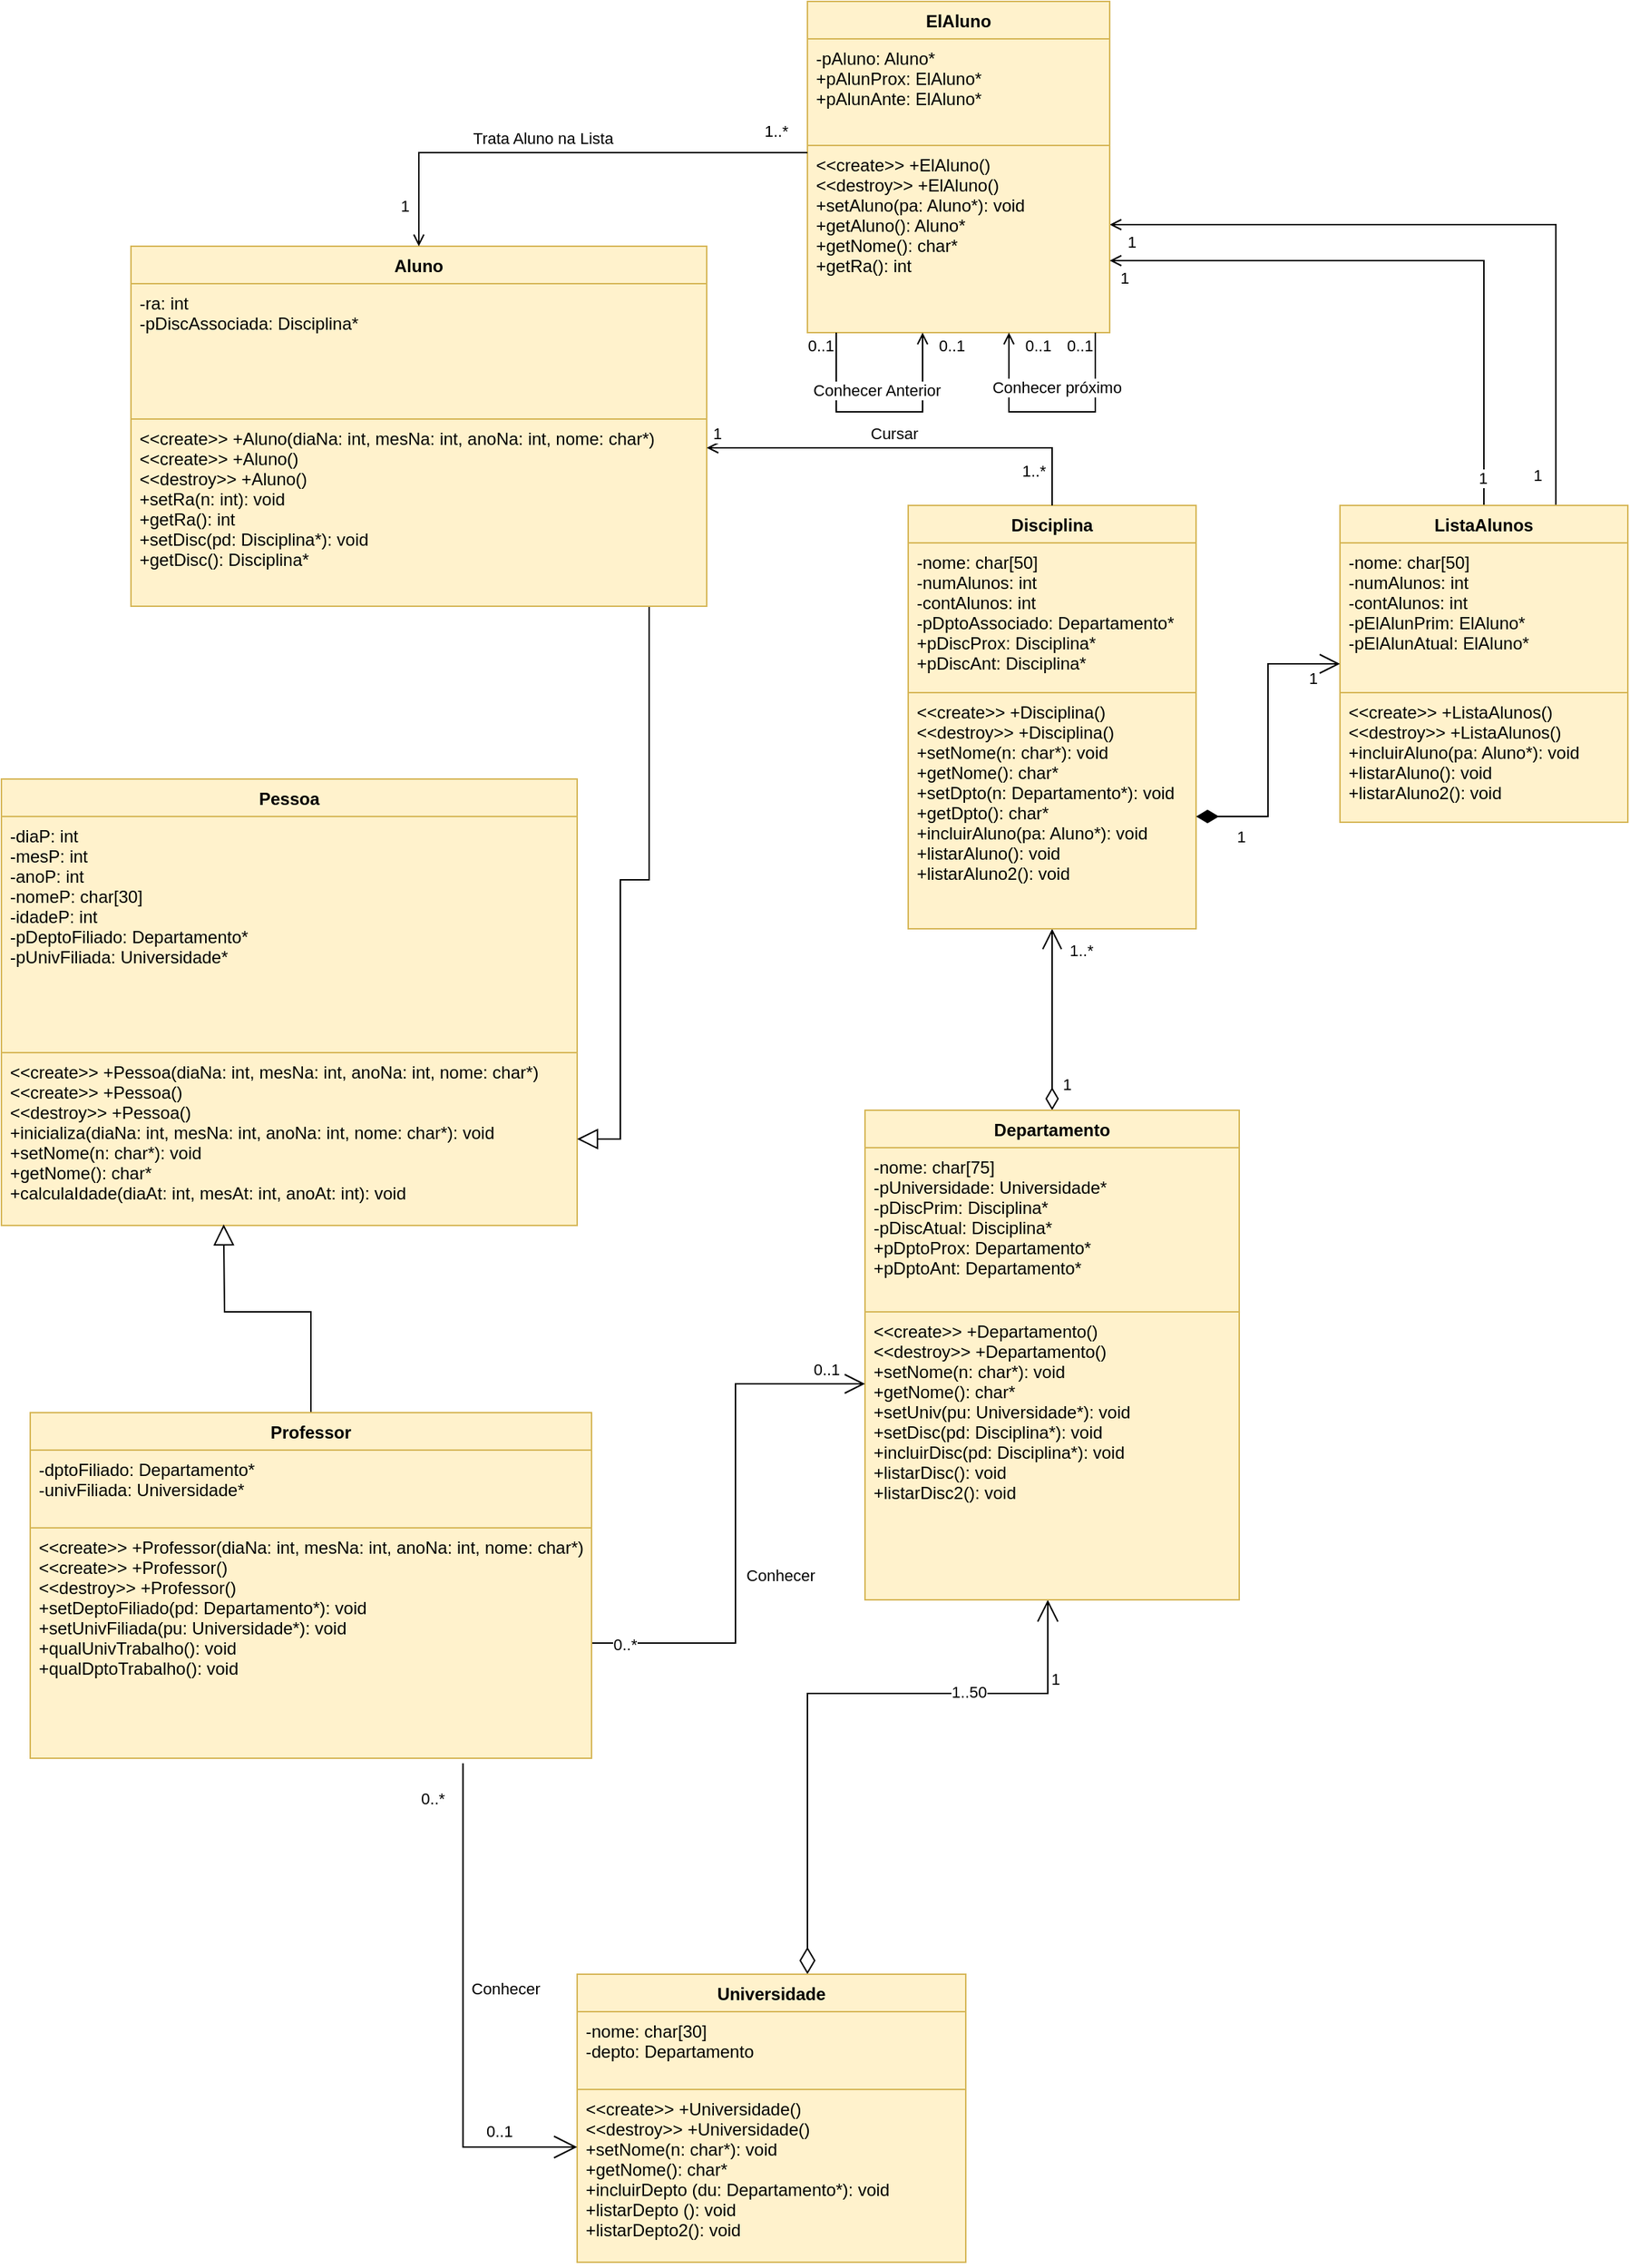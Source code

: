 <mxfile version="14.6.13" type="device"><diagram id="qYMafPItGjKfrApLNsQe" name="Page-1"><mxGraphModel dx="723" dy="420" grid="1" gridSize="10" guides="1" tooltips="1" connect="1" arrows="1" fold="1" page="1" pageScale="1" pageWidth="4000" pageHeight="3000" math="0" shadow="0"><root><mxCell id="0"/><mxCell id="1" parent="0"/><mxCell id="BhFZewp3l8CSvN8DeuE0-1" value="Pessoa" style="swimlane;fontStyle=1;align=center;verticalAlign=top;childLayout=stackLayout;horizontal=1;startSize=26;horizontalStack=0;resizeParent=1;resizeParentMax=0;resizeLast=0;collapsible=1;marginBottom=0;rounded=0;fillColor=#fff2cc;strokeColor=#d6b656;" parent="1" vertex="1"><mxGeometry x="1000" y="790" width="400" height="310" as="geometry"><mxRectangle x="300" y="220" width="70" height="26" as="alternateBounds"/></mxGeometry></mxCell><mxCell id="BhFZewp3l8CSvN8DeuE0-2" value="-diaP: int&#10;-mesP: int&#10;-anoP: int&#10;-nomeP: char[30]&#10;-idadeP: int&#10;-pDeptoFiliado: Departamento*&#10;-pUnivFiliada: Universidade* " style="text;strokeColor=#d6b656;fillColor=#fff2cc;align=left;verticalAlign=top;spacingLeft=4;spacingRight=4;overflow=hidden;rotatable=0;points=[[0,0.5],[1,0.5]];portConstraint=eastwest;" parent="BhFZewp3l8CSvN8DeuE0-1" vertex="1"><mxGeometry y="26" width="400" height="164" as="geometry"/></mxCell><mxCell id="BhFZewp3l8CSvN8DeuE0-3" value="&lt;&lt;create&gt;&gt; +Pessoa(diaNa: int, mesNa: int, anoNa: int, nome: char*)&#10;&lt;&lt;create&gt;&gt; +Pessoa()&#10;&lt;&lt;destroy&gt;&gt; +Pessoa()&#10;+inicializa(diaNa: int, mesNa: int, anoNa: int, nome: char*): void&#10;+setNome(n: char*): void&#10;+getNome(): char*&#10;+calculaIdade(diaAt: int, mesAt: int, anoAt: int): void&#10;&#10;" style="text;strokeColor=#d6b656;fillColor=#fff2cc;align=left;verticalAlign=top;spacingLeft=4;spacingRight=4;overflow=hidden;rotatable=0;points=[[0,0.5],[1,0.5]];portConstraint=eastwest;" parent="BhFZewp3l8CSvN8DeuE0-1" vertex="1"><mxGeometry y="190" width="400" height="120" as="geometry"/></mxCell><mxCell id="BhFZewp3l8CSvN8DeuE0-4" style="edgeStyle=orthogonalEdgeStyle;rounded=0;sketch=0;orthogonalLoop=1;jettySize=auto;html=1;fontSize=11;fontColor=#000000;startArrow=diamondThin;startFill=0;endArrow=open;endFill=0;strokeColor=#000000;strokeWidth=1;endSize=13;startSize=16;targetPerimeterSpacing=0;" parent="1" source="BhFZewp3l8CSvN8DeuE0-7" target="BhFZewp3l8CSvN8DeuE0-16" edge="1"><mxGeometry relative="1" as="geometry"><mxPoint x="1556" y="1580" as="sourcePoint"/><Array as="points"><mxPoint x="1560" y="1425"/><mxPoint x="1727" y="1425"/></Array><mxPoint x="1727" y="1191" as="targetPoint"/></mxGeometry></mxCell><mxCell id="BhFZewp3l8CSvN8DeuE0-5" value="1" style="edgeLabel;html=1;align=center;verticalAlign=middle;resizable=0;points=[];fontSize=11;fontColor=#000000;labelBackgroundColor=none;" parent="BhFZewp3l8CSvN8DeuE0-4" vertex="1" connectable="0"><mxGeometry x="-0.377" relative="1" as="geometry"><mxPoint x="-31" y="175" as="offset"/></mxGeometry></mxCell><mxCell id="BhFZewp3l8CSvN8DeuE0-6" value="1" style="edgeLabel;html=1;align=center;verticalAlign=middle;resizable=0;points=[];fontSize=11;fontColor=#000000;labelBackgroundColor=none;" parent="BhFZewp3l8CSvN8DeuE0-4" vertex="1" connectable="0"><mxGeometry x="0.687" y="1" relative="1" as="geometry"><mxPoint x="7" y="-9" as="offset"/></mxGeometry></mxCell><mxCell id="Qc7R3Tu9R6IJGRE7i9fK-4" value="1..50" style="edgeLabel;html=1;align=center;verticalAlign=middle;resizable=0;points=[];" parent="BhFZewp3l8CSvN8DeuE0-4" vertex="1" connectable="0"><mxGeometry x="0.508" y="1" relative="1" as="geometry"><mxPoint x="-15" as="offset"/></mxGeometry></mxCell><mxCell id="BhFZewp3l8CSvN8DeuE0-7" value="Universidade" style="swimlane;fontStyle=1;align=center;verticalAlign=top;childLayout=stackLayout;horizontal=1;startSize=26;horizontalStack=0;resizeParent=1;resizeParentMax=0;resizeLast=0;collapsible=1;marginBottom=0;rounded=0;fillColor=#fff2cc;strokeColor=#d6b656;allowArrows=1;" parent="1" vertex="1"><mxGeometry x="1400" y="1620" width="270" height="200" as="geometry"/></mxCell><mxCell id="BhFZewp3l8CSvN8DeuE0-8" value="-nome: char[30]&#10;-depto: Departamento" style="text;strokeColor=#d6b656;fillColor=#fff2cc;align=left;verticalAlign=top;spacingLeft=4;spacingRight=4;overflow=hidden;rotatable=0;points=[[0,0.5],[1,0.5]];portConstraint=eastwest;" parent="BhFZewp3l8CSvN8DeuE0-7" vertex="1"><mxGeometry y="26" width="270" height="54" as="geometry"/></mxCell><mxCell id="BhFZewp3l8CSvN8DeuE0-10" value="&lt;&lt;create&gt;&gt; +Universidade()&#10;&lt;&lt;destroy&gt;&gt; +Universidade()&#10;+setNome(n: char*): void&#10;+getNome(): char*&#10;+incluirDepto (du: Departamento*): void&#10;+listarDepto (): void&#10;+listarDepto2(): void" style="text;strokeColor=#d6b656;fillColor=#fff2cc;align=left;verticalAlign=top;spacingLeft=4;spacingRight=4;overflow=hidden;rotatable=0;points=[[0,0.5],[1,0.5]];portConstraint=eastwest;" parent="BhFZewp3l8CSvN8DeuE0-7" vertex="1"><mxGeometry y="80" width="270" height="120" as="geometry"/></mxCell><mxCell id="BhFZewp3l8CSvN8DeuE0-11" value="0..1" style="endArrow=none;html=1;endSize=12;startArrow=open;startSize=14;startFill=0;align=left;verticalAlign=bottom;fontColor=#000000;strokeWidth=1;sketch=0;fixDash=0;editable=1;perimeterSpacing=0;deletable=1;endFill=0;fontSize=11;labelBorderColor=none;rounded=0;jumpStyle=none;anchorPointDirection=1;bendable=0;movable=1;jumpSize=7;edgeStyle=orthogonalEdgeStyle;entryX=0.771;entryY=1.022;entryDx=0;entryDy=0;entryPerimeter=0;" parent="1" source="BhFZewp3l8CSvN8DeuE0-10" target="BhFZewp3l8CSvN8DeuE0-23" edge="1"><mxGeometry x="-0.621" y="-2" relative="1" as="geometry"><mxPoint x="1587" y="945" as="sourcePoint"/><mxPoint x="1470" y="980" as="targetPoint"/><mxPoint as="offset"/><Array as="points"><mxPoint x="1321" y="1740"/></Array></mxGeometry></mxCell><mxCell id="BhFZewp3l8CSvN8DeuE0-12" value="0..*" style="edgeLabel;align=center;verticalAlign=middle;resizable=0;points=[];fontSize=11;fontColor=#000000;labelBackgroundColor=none;" parent="BhFZewp3l8CSvN8DeuE0-11" vertex="1" connectable="0"><mxGeometry x="0.644" relative="1" as="geometry"><mxPoint x="-21" y="-38" as="offset"/></mxGeometry></mxCell><mxCell id="BhFZewp3l8CSvN8DeuE0-13" value="Conhecer" style="edgeLabel;html=1;align=center;verticalAlign=middle;resizable=0;points=[];fontSize=11;fontColor=#000000;labelBackgroundColor=none;" parent="BhFZewp3l8CSvN8DeuE0-11" vertex="1" connectable="0"><mxGeometry x="0.158" y="3" relative="1" as="geometry"><mxPoint x="32" y="10" as="offset"/></mxGeometry></mxCell><mxCell id="rYeUWZpPG_Im6C7Gu2cG-5" style="edgeStyle=orthogonalEdgeStyle;rounded=0;orthogonalLoop=1;jettySize=auto;html=1;endSize=12;endArrow=open;endFill=0;startArrow=diamondThin;startFill=0;startSize=13;" parent="1" source="BhFZewp3l8CSvN8DeuE0-14" target="rYeUWZpPG_Im6C7Gu2cG-3" edge="1"><mxGeometry relative="1" as="geometry"><Array as="points"><mxPoint x="1730" y="960"/><mxPoint x="1730" y="960"/></Array></mxGeometry></mxCell><mxCell id="rYeUWZpPG_Im6C7Gu2cG-6" value="1" style="edgeLabel;html=1;align=center;verticalAlign=middle;resizable=0;points=[];" parent="rYeUWZpPG_Im6C7Gu2cG-5" vertex="1" connectable="0"><mxGeometry x="-0.714" y="1" relative="1" as="geometry"><mxPoint x="11" as="offset"/></mxGeometry></mxCell><mxCell id="rYeUWZpPG_Im6C7Gu2cG-7" value="1..*" style="edgeLabel;html=1;align=center;verticalAlign=middle;resizable=0;points=[];" parent="rYeUWZpPG_Im6C7Gu2cG-5" vertex="1" connectable="0"><mxGeometry x="0.771" y="-1" relative="1" as="geometry"><mxPoint x="19" as="offset"/></mxGeometry></mxCell><mxCell id="BhFZewp3l8CSvN8DeuE0-14" value="Departamento" style="swimlane;fontStyle=1;align=center;verticalAlign=top;childLayout=stackLayout;horizontal=1;startSize=26;horizontalStack=0;resizeParent=1;resizeParentMax=0;resizeLast=0;collapsible=1;marginBottom=0;rounded=0;fillColor=#fff2cc;strokeColor=#d6b656;" parent="1" vertex="1"><mxGeometry x="1600" y="1020" width="260" height="340" as="geometry"/></mxCell><mxCell id="BhFZewp3l8CSvN8DeuE0-15" value="-nome: char[75]&#10;-pUniversidade: Universidade*&#10;-pDiscPrim: Disciplina*&#10;-pDiscAtual: Disciplina*&#10;+pDptoProx: Departamento*&#10;+pDptoAnt: Departamento*" style="text;strokeColor=#d6b656;fillColor=#fff2cc;align=left;verticalAlign=top;spacingLeft=4;spacingRight=4;overflow=hidden;rotatable=0;points=[[0,0.5],[1,0.5]];portConstraint=eastwest;" parent="BhFZewp3l8CSvN8DeuE0-14" vertex="1"><mxGeometry y="26" width="260" height="114" as="geometry"/></mxCell><mxCell id="BhFZewp3l8CSvN8DeuE0-16" value="&lt;&lt;create&gt;&gt; +Departamento()&#10;&lt;&lt;destroy&gt;&gt; +Departamento()&#10;+setNome(n: char*): void&#10;+getNome(): char*&#10;+setUniv(pu: Universidade*): void&#10;+setDisc(pd: Disciplina*): void&#10;+incluirDisc(pd: Disciplina*): void&#10;+listarDisc(): void&#10;+listarDisc2(): void" style="text;strokeColor=#d6b656;fillColor=#fff2cc;align=left;verticalAlign=top;spacingLeft=4;spacingRight=4;overflow=hidden;rotatable=0;points=[[0,0.5],[1,0.5]];portConstraint=eastwest;" parent="BhFZewp3l8CSvN8DeuE0-14" vertex="1"><mxGeometry y="140" width="260" height="200" as="geometry"/></mxCell><mxCell id="BhFZewp3l8CSvN8DeuE0-17" value="" style="endArrow=open;endFill=1;endSize=12;html=1;fontSize=11;fontColor=#000000;strokeColor=#000000;strokeWidth=1;exitX=1;exitY=0.5;exitDx=0;exitDy=0;rounded=0;jumpStyle=none;jumpSize=6;edgeStyle=orthogonalEdgeStyle;" parent="1" source="BhFZewp3l8CSvN8DeuE0-23" target="BhFZewp3l8CSvN8DeuE0-16" edge="1"><mxGeometry width="160" relative="1" as="geometry"><mxPoint x="1440" y="1150" as="sourcePoint"/><mxPoint x="1600" y="1200" as="targetPoint"/><Array as="points"><mxPoint x="1510" y="1390"/><mxPoint x="1510" y="1210"/></Array></mxGeometry></mxCell><mxCell id="BhFZewp3l8CSvN8DeuE0-18" value="0..*" style="edgeLabel;html=1;align=center;verticalAlign=middle;resizable=0;points=[];fontSize=11;fontColor=#000000;" parent="BhFZewp3l8CSvN8DeuE0-17" vertex="1" connectable="0"><mxGeometry x="-0.96" y="-1" relative="1" as="geometry"><mxPoint x="15" as="offset"/></mxGeometry></mxCell><mxCell id="BhFZewp3l8CSvN8DeuE0-19" value="0..1" style="edgeLabel;html=1;align=center;verticalAlign=middle;resizable=0;points=[];fontSize=11;fontColor=#000000;" parent="BhFZewp3l8CSvN8DeuE0-17" vertex="1" connectable="0"><mxGeometry x="0.866" y="2" relative="1" as="geometry"><mxPoint x="-2" y="-8" as="offset"/></mxGeometry></mxCell><mxCell id="BhFZewp3l8CSvN8DeuE0-20" value="Conhecer" style="edgeLabel;html=1;align=center;verticalAlign=middle;resizable=0;points=[];fontSize=11;fontColor=#000000;" parent="BhFZewp3l8CSvN8DeuE0-17" vertex="1" connectable="0"><mxGeometry x="-0.159" y="-2" relative="1" as="geometry"><mxPoint x="29" y="8" as="offset"/></mxGeometry></mxCell><mxCell id="Qc7R3Tu9R6IJGRE7i9fK-1" style="edgeStyle=orthogonalEdgeStyle;rounded=0;orthogonalLoop=1;jettySize=auto;html=1;exitX=0.5;exitY=0;exitDx=0;exitDy=0;entryX=0.386;entryY=0.994;entryDx=0;entryDy=0;entryPerimeter=0;endArrow=block;endFill=0;endSize=12;" parent="1" source="BhFZewp3l8CSvN8DeuE0-21" target="BhFZewp3l8CSvN8DeuE0-3" edge="1"><mxGeometry relative="1" as="geometry"><Array as="points"><mxPoint x="1155" y="1160"/><mxPoint x="1154" y="1160"/><mxPoint x="1154" y="1109"/></Array></mxGeometry></mxCell><mxCell id="BhFZewp3l8CSvN8DeuE0-21" value="Professor" style="swimlane;fontStyle=1;align=center;verticalAlign=top;childLayout=stackLayout;horizontal=1;startSize=26;horizontalStack=0;resizeParent=1;resizeParentMax=0;resizeLast=0;collapsible=1;marginBottom=0;rounded=0;fillColor=#fff2cc;strokeColor=#d6b656;" parent="1" vertex="1"><mxGeometry x="1020" y="1230" width="390" height="240" as="geometry"/></mxCell><mxCell id="BhFZewp3l8CSvN8DeuE0-22" value="-dptoFiliado: Departamento*&#10;-univFiliada: Universidade*" style="text;strokeColor=#d6b656;fillColor=#fff2cc;align=left;verticalAlign=top;spacingLeft=4;spacingRight=4;overflow=hidden;rotatable=0;points=[[0,0.5],[1,0.5]];portConstraint=eastwest;" parent="BhFZewp3l8CSvN8DeuE0-21" vertex="1"><mxGeometry y="26" width="390" height="54" as="geometry"/></mxCell><mxCell id="BhFZewp3l8CSvN8DeuE0-23" value="&lt;&lt;create&gt;&gt; +Professor(diaNa: int, mesNa: int, anoNa: int, nome: char*)&#10;&lt;&lt;create&gt;&gt; +Professor()&#10;&lt;&lt;destroy&gt;&gt; +Professor()&#10;+setDeptoFiliado(pd: Departamento*): void&#10;+setUnivFiliada(pu: Universidade*): void&#10;+qualUnivTrabalho(): void&#10;+qualDptoTrabalho(): void" style="text;strokeColor=#d6b656;fillColor=#fff2cc;align=left;verticalAlign=top;spacingLeft=4;spacingRight=4;overflow=hidden;rotatable=0;points=[[0,0.5],[1,0.5]];portConstraint=eastwest;" parent="BhFZewp3l8CSvN8DeuE0-21" vertex="1"><mxGeometry y="80" width="390" height="160" as="geometry"/></mxCell><mxCell id="Qc7R3Tu9R6IJGRE7i9fK-2" style="edgeStyle=orthogonalEdgeStyle;rounded=0;orthogonalLoop=1;jettySize=auto;html=1;endArrow=block;endFill=0;endSize=12;" parent="1" source="BhFZewp3l8CSvN8DeuE0-24" target="BhFZewp3l8CSvN8DeuE0-3" edge="1"><mxGeometry relative="1" as="geometry"><Array as="points"><mxPoint x="1450" y="860"/><mxPoint x="1430" y="860"/><mxPoint x="1430" y="1040"/></Array></mxGeometry></mxCell><mxCell id="ujg5TLS2-64ybFGA0JGn-1" style="edgeStyle=orthogonalEdgeStyle;rounded=0;orthogonalLoop=1;jettySize=auto;html=1;endArrow=none;endFill=0;startArrow=open;startFill=0;" parent="1" source="RPtV643wRq2RipiwMllR-3" target="QC5VmFn7Q6GOAE8G-sMS-15" edge="1"><mxGeometry relative="1" as="geometry"><Array as="points"><mxPoint x="2080" y="405"/></Array></mxGeometry></mxCell><mxCell id="ujg5TLS2-64ybFGA0JGn-2" value="1" style="edgeLabel;html=1;align=center;verticalAlign=middle;resizable=0;points=[];" parent="ujg5TLS2-64ybFGA0JGn-1" vertex="1" connectable="0"><mxGeometry x="-0.888" y="1" relative="1" as="geometry"><mxPoint x="-14" y="13" as="offset"/></mxGeometry></mxCell><mxCell id="ujg5TLS2-64ybFGA0JGn-3" value="1" style="edgeLabel;html=1;align=center;verticalAlign=middle;resizable=0;points=[];" parent="ujg5TLS2-64ybFGA0JGn-1" vertex="1" connectable="0"><mxGeometry x="0.94" y="-1" relative="1" as="geometry"><mxPoint x="-12" y="-6" as="offset"/></mxGeometry></mxCell><mxCell id="BhFZewp3l8CSvN8DeuE0-24" value="Aluno" style="swimlane;fontStyle=1;align=center;verticalAlign=top;childLayout=stackLayout;horizontal=1;startSize=26;horizontalStack=0;resizeParent=1;resizeParentMax=0;resizeLast=0;collapsible=1;marginBottom=0;rounded=0;fillColor=#fff2cc;strokeColor=#d6b656;" parent="1" vertex="1"><mxGeometry x="1090" y="420" width="400" height="250" as="geometry"/></mxCell><mxCell id="BhFZewp3l8CSvN8DeuE0-25" value="-ra: int&#10;-pDiscAssociada: Disciplina*&#10;" style="text;strokeColor=#d6b656;fillColor=#fff2cc;align=left;verticalAlign=top;spacingLeft=4;spacingRight=4;overflow=hidden;rotatable=0;points=[[0,0.5],[1,0.5]];portConstraint=eastwest;" parent="BhFZewp3l8CSvN8DeuE0-24" vertex="1"><mxGeometry y="26" width="400" height="94" as="geometry"/></mxCell><mxCell id="BhFZewp3l8CSvN8DeuE0-26" value="&lt;&lt;create&gt;&gt; +Aluno(diaNa: int, mesNa: int, anoNa: int, nome: char*)&#10;&lt;&lt;create&gt;&gt; +Aluno()&#10;&lt;&lt;destroy&gt;&gt; +Aluno()&#10;+setRa(n: int): void&#10;+getRa(): int&#10;+setDisc(pd: Disciplina*): void&#10;+getDisc(): Disciplina*" style="text;strokeColor=#d6b656;fillColor=#fff2cc;align=left;verticalAlign=top;spacingLeft=4;spacingRight=4;overflow=hidden;rotatable=0;points=[[0,0.5],[1,0.5]];portConstraint=eastwest;" parent="BhFZewp3l8CSvN8DeuE0-24" vertex="1"><mxGeometry y="120" width="400" height="130" as="geometry"/></mxCell><mxCell id="rYeUWZpPG_Im6C7Gu2cG-1" value="Disciplina" style="swimlane;fontStyle=1;align=center;verticalAlign=top;childLayout=stackLayout;horizontal=1;startSize=26;horizontalStack=0;resizeParent=1;resizeParentMax=0;resizeLast=0;collapsible=1;marginBottom=0;rounded=0;fillColor=#fff2cc;strokeColor=#d6b656;" parent="1" vertex="1"><mxGeometry x="1630" y="600" width="200" height="294" as="geometry"/></mxCell><mxCell id="rYeUWZpPG_Im6C7Gu2cG-2" value="-nome: char[50]&#10;-numAlunos: int&#10;-contAlunos: int&#10;-pDptoAssociado: Departamento*&#10;+pDiscProx: Disciplina*&#10;+pDiscAnt: Disciplina*" style="text;strokeColor=#d6b656;fillColor=#fff2cc;align=left;verticalAlign=top;spacingLeft=4;spacingRight=4;overflow=hidden;rotatable=0;points=[[0,0.5],[1,0.5]];portConstraint=eastwest;" parent="rYeUWZpPG_Im6C7Gu2cG-1" vertex="1"><mxGeometry y="26" width="200" height="104" as="geometry"/></mxCell><mxCell id="rYeUWZpPG_Im6C7Gu2cG-3" value="&lt;&lt;create&gt;&gt; +Disciplina()&#10;&lt;&lt;destroy&gt;&gt; +Disciplina()&#10;+setNome(n: char*): void&#10;+getNome(): char*&#10;+setDpto(n: Departamento*): void&#10;+getDpto(): char*&#10;+incluirAluno(pa: Aluno*): void&#10;+listarAluno(): void&#10;+listarAluno2(): void" style="text;strokeColor=#d6b656;fillColor=#fff2cc;align=left;verticalAlign=top;spacingLeft=4;spacingRight=4;overflow=hidden;rotatable=0;points=[[0,0.5],[1,0.5]];portConstraint=eastwest;" parent="rYeUWZpPG_Im6C7Gu2cG-1" vertex="1"><mxGeometry y="130" width="200" height="164" as="geometry"/></mxCell><mxCell id="RPtV643wRq2RipiwMllR-1" value="ElAluno" style="swimlane;fontStyle=1;align=center;verticalAlign=top;childLayout=stackLayout;horizontal=1;startSize=26;horizontalStack=0;resizeParent=1;resizeParentMax=0;resizeLast=0;collapsible=1;marginBottom=0;rounded=0;fillColor=#fff2cc;strokeColor=#d6b656;" parent="1" vertex="1"><mxGeometry x="1560" y="250" width="210" height="230" as="geometry"/></mxCell><mxCell id="RPtV643wRq2RipiwMllR-2" value="-pAluno: Aluno*&#10;+pAlunProx: ElAluno*&#10;+pAlunAnte: ElAluno*&#10;" style="text;strokeColor=#d6b656;fillColor=#fff2cc;align=left;verticalAlign=top;spacingLeft=4;spacingRight=4;overflow=hidden;rotatable=0;points=[[0,0.5],[1,0.5]];portConstraint=eastwest;" parent="RPtV643wRq2RipiwMllR-1" vertex="1"><mxGeometry y="26" width="210" height="74" as="geometry"/></mxCell><mxCell id="RPtV643wRq2RipiwMllR-3" value="&lt;&lt;create&gt;&gt; +ElAluno()&#10;&lt;&lt;destroy&gt;&gt; +ElAluno()&#10;+setAluno(pa: Aluno*): void&#10;+getAluno(): Aluno*&#10;+getNome(): char*&#10;+getRa(): int" style="text;strokeColor=#d6b656;fillColor=#fff2cc;align=left;verticalAlign=top;spacingLeft=4;spacingRight=4;overflow=hidden;rotatable=0;points=[[0,0.5],[1,0.5]];portConstraint=eastwest;" parent="RPtV643wRq2RipiwMllR-1" vertex="1"><mxGeometry y="100" width="210" height="130" as="geometry"/></mxCell><mxCell id="RPtV643wRq2RipiwMllR-4" style="edgeStyle=orthogonalEdgeStyle;rounded=0;orthogonalLoop=1;jettySize=auto;html=1;endArrow=none;endFill=0;startArrow=open;startFill=0;" parent="1" source="RPtV643wRq2RipiwMllR-3" target="QC5VmFn7Q6GOAE8G-sMS-15" edge="1"><mxGeometry relative="1" as="geometry"><Array as="points"><mxPoint x="2030" y="430"/></Array><mxPoint x="1680.0" y="470" as="sourcePoint"/><mxPoint x="1680.0" y="599.36" as="targetPoint"/></mxGeometry></mxCell><mxCell id="RPtV643wRq2RipiwMllR-5" value="1" style="edgeLabel;html=1;align=center;verticalAlign=middle;resizable=0;points=[];" parent="RPtV643wRq2RipiwMllR-4" vertex="1" connectable="0"><mxGeometry x="-0.888" y="1" relative="1" as="geometry"><mxPoint x="-14" y="13" as="offset"/></mxGeometry></mxCell><mxCell id="RPtV643wRq2RipiwMllR-6" value="1" style="edgeLabel;html=1;align=center;verticalAlign=middle;resizable=0;points=[];" parent="RPtV643wRq2RipiwMllR-4" vertex="1" connectable="0"><mxGeometry x="0.94" y="-1" relative="1" as="geometry"><mxPoint y="-6" as="offset"/></mxGeometry></mxCell><mxCell id="RPtV643wRq2RipiwMllR-7" style="edgeStyle=orthogonalEdgeStyle;rounded=0;orthogonalLoop=1;jettySize=auto;html=1;endArrow=none;endFill=0;startArrow=open;startFill=0;" parent="1" source="BhFZewp3l8CSvN8DeuE0-24" target="rYeUWZpPG_Im6C7Gu2cG-1" edge="1"><mxGeometry relative="1" as="geometry"><Array as="points"><mxPoint x="1730" y="560"/></Array><mxPoint x="1420" y="220" as="sourcePoint"/><mxPoint x="1420" y="350" as="targetPoint"/></mxGeometry></mxCell><mxCell id="RPtV643wRq2RipiwMllR-8" value="1" style="edgeLabel;html=1;align=center;verticalAlign=middle;resizable=0;points=[];" parent="RPtV643wRq2RipiwMllR-7" vertex="1" connectable="0"><mxGeometry x="-0.888" y="1" relative="1" as="geometry"><mxPoint x="-9" y="-9" as="offset"/></mxGeometry></mxCell><mxCell id="RPtV643wRq2RipiwMllR-9" value="1..*" style="edgeLabel;html=1;align=center;verticalAlign=middle;resizable=0;points=[];" parent="RPtV643wRq2RipiwMllR-7" vertex="1" connectable="0"><mxGeometry x="0.94" y="-1" relative="1" as="geometry"><mxPoint x="-12" y="-16" as="offset"/></mxGeometry></mxCell><mxCell id="QC5VmFn7Q6GOAE8G-sMS-1" value="Cursar" style="edgeLabel;html=1;align=center;verticalAlign=middle;resizable=0;points=[];" parent="RPtV643wRq2RipiwMllR-7" vertex="1" connectable="0"><mxGeometry x="-0.236" y="1" relative="1" as="geometry"><mxPoint x="23" y="-9" as="offset"/></mxGeometry></mxCell><mxCell id="QC5VmFn7Q6GOAE8G-sMS-2" style="edgeStyle=orthogonalEdgeStyle;rounded=0;orthogonalLoop=1;jettySize=auto;html=1;endArrow=none;endFill=0;startArrow=open;startFill=0;" parent="1" source="BhFZewp3l8CSvN8DeuE0-24" target="RPtV643wRq2RipiwMllR-1" edge="1"><mxGeometry relative="1" as="geometry"><Array as="points"><mxPoint x="1290" y="355"/></Array><mxPoint x="1290" y="290" as="sourcePoint"/><mxPoint x="1530" y="330" as="targetPoint"/></mxGeometry></mxCell><mxCell id="QC5VmFn7Q6GOAE8G-sMS-3" value="1" style="edgeLabel;html=1;align=center;verticalAlign=middle;resizable=0;points=[];" parent="QC5VmFn7Q6GOAE8G-sMS-2" vertex="1" connectable="0"><mxGeometry x="-0.888" y="1" relative="1" as="geometry"><mxPoint x="-9" y="-9" as="offset"/></mxGeometry></mxCell><mxCell id="QC5VmFn7Q6GOAE8G-sMS-4" value="1..*" style="edgeLabel;html=1;align=center;verticalAlign=middle;resizable=0;points=[];" parent="QC5VmFn7Q6GOAE8G-sMS-2" vertex="1" connectable="0"><mxGeometry x="0.94" y="-1" relative="1" as="geometry"><mxPoint x="-12" y="-16" as="offset"/></mxGeometry></mxCell><mxCell id="QC5VmFn7Q6GOAE8G-sMS-5" value="Trata Aluno na Lista" style="edgeLabel;html=1;align=center;verticalAlign=middle;resizable=0;points=[];" parent="QC5VmFn7Q6GOAE8G-sMS-2" vertex="1" connectable="0"><mxGeometry x="-0.236" y="1" relative="1" as="geometry"><mxPoint x="23" y="-9" as="offset"/></mxGeometry></mxCell><mxCell id="QC5VmFn7Q6GOAE8G-sMS-6" style="edgeStyle=orthogonalEdgeStyle;rounded=0;orthogonalLoop=1;jettySize=auto;html=1;endArrow=none;endFill=0;startArrow=open;startFill=0;" parent="1" source="RPtV643wRq2RipiwMllR-1" target="RPtV643wRq2RipiwMllR-1" edge="1"><mxGeometry relative="1" as="geometry"><Array as="points"><mxPoint x="1640" y="535"/><mxPoint x="1580" y="535"/></Array><mxPoint x="1400" y="600" as="sourcePoint"/><mxPoint x="1670" y="535" as="targetPoint"/></mxGeometry></mxCell><mxCell id="QC5VmFn7Q6GOAE8G-sMS-7" value="0..1" style="edgeLabel;html=1;align=center;verticalAlign=middle;resizable=0;points=[];" parent="QC5VmFn7Q6GOAE8G-sMS-6" vertex="1" connectable="0"><mxGeometry x="-0.888" y="1" relative="1" as="geometry"><mxPoint x="19" y="-1" as="offset"/></mxGeometry></mxCell><mxCell id="QC5VmFn7Q6GOAE8G-sMS-8" value="0..1" style="edgeLabel;html=1;align=center;verticalAlign=middle;resizable=0;points=[];" parent="QC5VmFn7Q6GOAE8G-sMS-6" vertex="1" connectable="0"><mxGeometry x="0.94" y="-1" relative="1" as="geometry"><mxPoint x="-12" y="4" as="offset"/></mxGeometry></mxCell><mxCell id="QC5VmFn7Q6GOAE8G-sMS-9" value="Conhecer Anterior" style="edgeLabel;html=1;align=center;verticalAlign=middle;resizable=0;points=[];" parent="QC5VmFn7Q6GOAE8G-sMS-6" vertex="1" connectable="0"><mxGeometry x="-0.236" y="1" relative="1" as="geometry"><mxPoint x="-22" y="-16" as="offset"/></mxGeometry></mxCell><mxCell id="QC5VmFn7Q6GOAE8G-sMS-10" style="edgeStyle=orthogonalEdgeStyle;rounded=0;orthogonalLoop=1;jettySize=auto;html=1;endArrow=none;endFill=0;startArrow=open;startFill=0;" parent="1" source="RPtV643wRq2RipiwMllR-1" target="RPtV643wRq2RipiwMllR-1" edge="1"><mxGeometry relative="1" as="geometry"><Array as="points"><mxPoint x="1700" y="535"/><mxPoint x="1760" y="535"/></Array><mxPoint x="1750" y="470" as="sourcePoint"/><mxPoint x="1690" y="470" as="targetPoint"/></mxGeometry></mxCell><mxCell id="QC5VmFn7Q6GOAE8G-sMS-11" value="0..1" style="edgeLabel;html=1;align=center;verticalAlign=middle;resizable=0;points=[];" parent="QC5VmFn7Q6GOAE8G-sMS-10" vertex="1" connectable="0"><mxGeometry x="-0.888" y="1" relative="1" as="geometry"><mxPoint x="19" y="-1" as="offset"/></mxGeometry></mxCell><mxCell id="QC5VmFn7Q6GOAE8G-sMS-12" value="0..1" style="edgeLabel;html=1;align=center;verticalAlign=middle;resizable=0;points=[];" parent="QC5VmFn7Q6GOAE8G-sMS-10" vertex="1" connectable="0"><mxGeometry x="0.94" y="-1" relative="1" as="geometry"><mxPoint x="-12" y="4" as="offset"/></mxGeometry></mxCell><mxCell id="QC5VmFn7Q6GOAE8G-sMS-13" value="Conhecer próximo" style="edgeLabel;html=1;align=center;verticalAlign=middle;resizable=0;points=[];" parent="QC5VmFn7Q6GOAE8G-sMS-10" vertex="1" connectable="0"><mxGeometry x="-0.236" y="1" relative="1" as="geometry"><mxPoint x="23" y="-16" as="offset"/></mxGeometry></mxCell><mxCell id="QC5VmFn7Q6GOAE8G-sMS-15" value="ListaAlunos" style="swimlane;fontStyle=1;align=center;verticalAlign=top;childLayout=stackLayout;horizontal=1;startSize=26;horizontalStack=0;resizeParent=1;resizeParentMax=0;resizeLast=0;collapsible=1;marginBottom=0;rounded=0;fillColor=#fff2cc;strokeColor=#d6b656;" parent="1" vertex="1"><mxGeometry x="1930" y="600" width="200" height="220" as="geometry"/></mxCell><mxCell id="QC5VmFn7Q6GOAE8G-sMS-16" value="-nome: char[50]&#10;-numAlunos: int&#10;-contAlunos: int&#10;-pElAlunPrim: ElAluno*&#10;-pElAlunAtual: ElAluno*" style="text;strokeColor=#d6b656;fillColor=#fff2cc;align=left;verticalAlign=top;spacingLeft=4;spacingRight=4;overflow=hidden;rotatable=0;points=[[0,0.5],[1,0.5]];portConstraint=eastwest;" parent="QC5VmFn7Q6GOAE8G-sMS-15" vertex="1"><mxGeometry y="26" width="200" height="104" as="geometry"/></mxCell><mxCell id="QC5VmFn7Q6GOAE8G-sMS-17" value="&lt;&lt;create&gt;&gt; +ListaAlunos()&#10;&lt;&lt;destroy&gt;&gt; +ListaAlunos()&#10;+incluirAluno(pa: Aluno*): void&#10;+listarAluno(): void&#10;+listarAluno2(): void" style="text;strokeColor=#d6b656;fillColor=#fff2cc;align=left;verticalAlign=top;spacingLeft=4;spacingRight=4;overflow=hidden;rotatable=0;points=[[0,0.5],[1,0.5]];portConstraint=eastwest;" parent="QC5VmFn7Q6GOAE8G-sMS-15" vertex="1"><mxGeometry y="130" width="200" height="90" as="geometry"/></mxCell><mxCell id="ig0KcclRrYkwPxOYH-ie-1" style="edgeStyle=orthogonalEdgeStyle;rounded=0;orthogonalLoop=1;jettySize=auto;html=1;endSize=12;endArrow=open;endFill=0;startArrow=diamondThin;startFill=1;startSize=13;" edge="1" parent="1" source="rYeUWZpPG_Im6C7Gu2cG-1" target="QC5VmFn7Q6GOAE8G-sMS-15"><mxGeometry relative="1" as="geometry"><Array as="points"><mxPoint x="1880" y="816"/><mxPoint x="1880" y="710"/></Array><mxPoint x="1880" y="876" as="sourcePoint"/><mxPoint x="1880" y="750" as="targetPoint"/></mxGeometry></mxCell><mxCell id="ig0KcclRrYkwPxOYH-ie-2" value="1" style="edgeLabel;html=1;align=center;verticalAlign=middle;resizable=0;points=[];" vertex="1" connectable="0" parent="ig0KcclRrYkwPxOYH-ie-1"><mxGeometry x="-0.714" y="1" relative="1" as="geometry"><mxPoint x="1" y="15" as="offset"/></mxGeometry></mxCell><mxCell id="ig0KcclRrYkwPxOYH-ie-3" value="1" style="edgeLabel;html=1;align=center;verticalAlign=middle;resizable=0;points=[];" vertex="1" connectable="0" parent="ig0KcclRrYkwPxOYH-ie-1"><mxGeometry x="0.771" y="-1" relative="1" as="geometry"><mxPoint x="4" y="9" as="offset"/></mxGeometry></mxCell></root></mxGraphModel></diagram></mxfile>